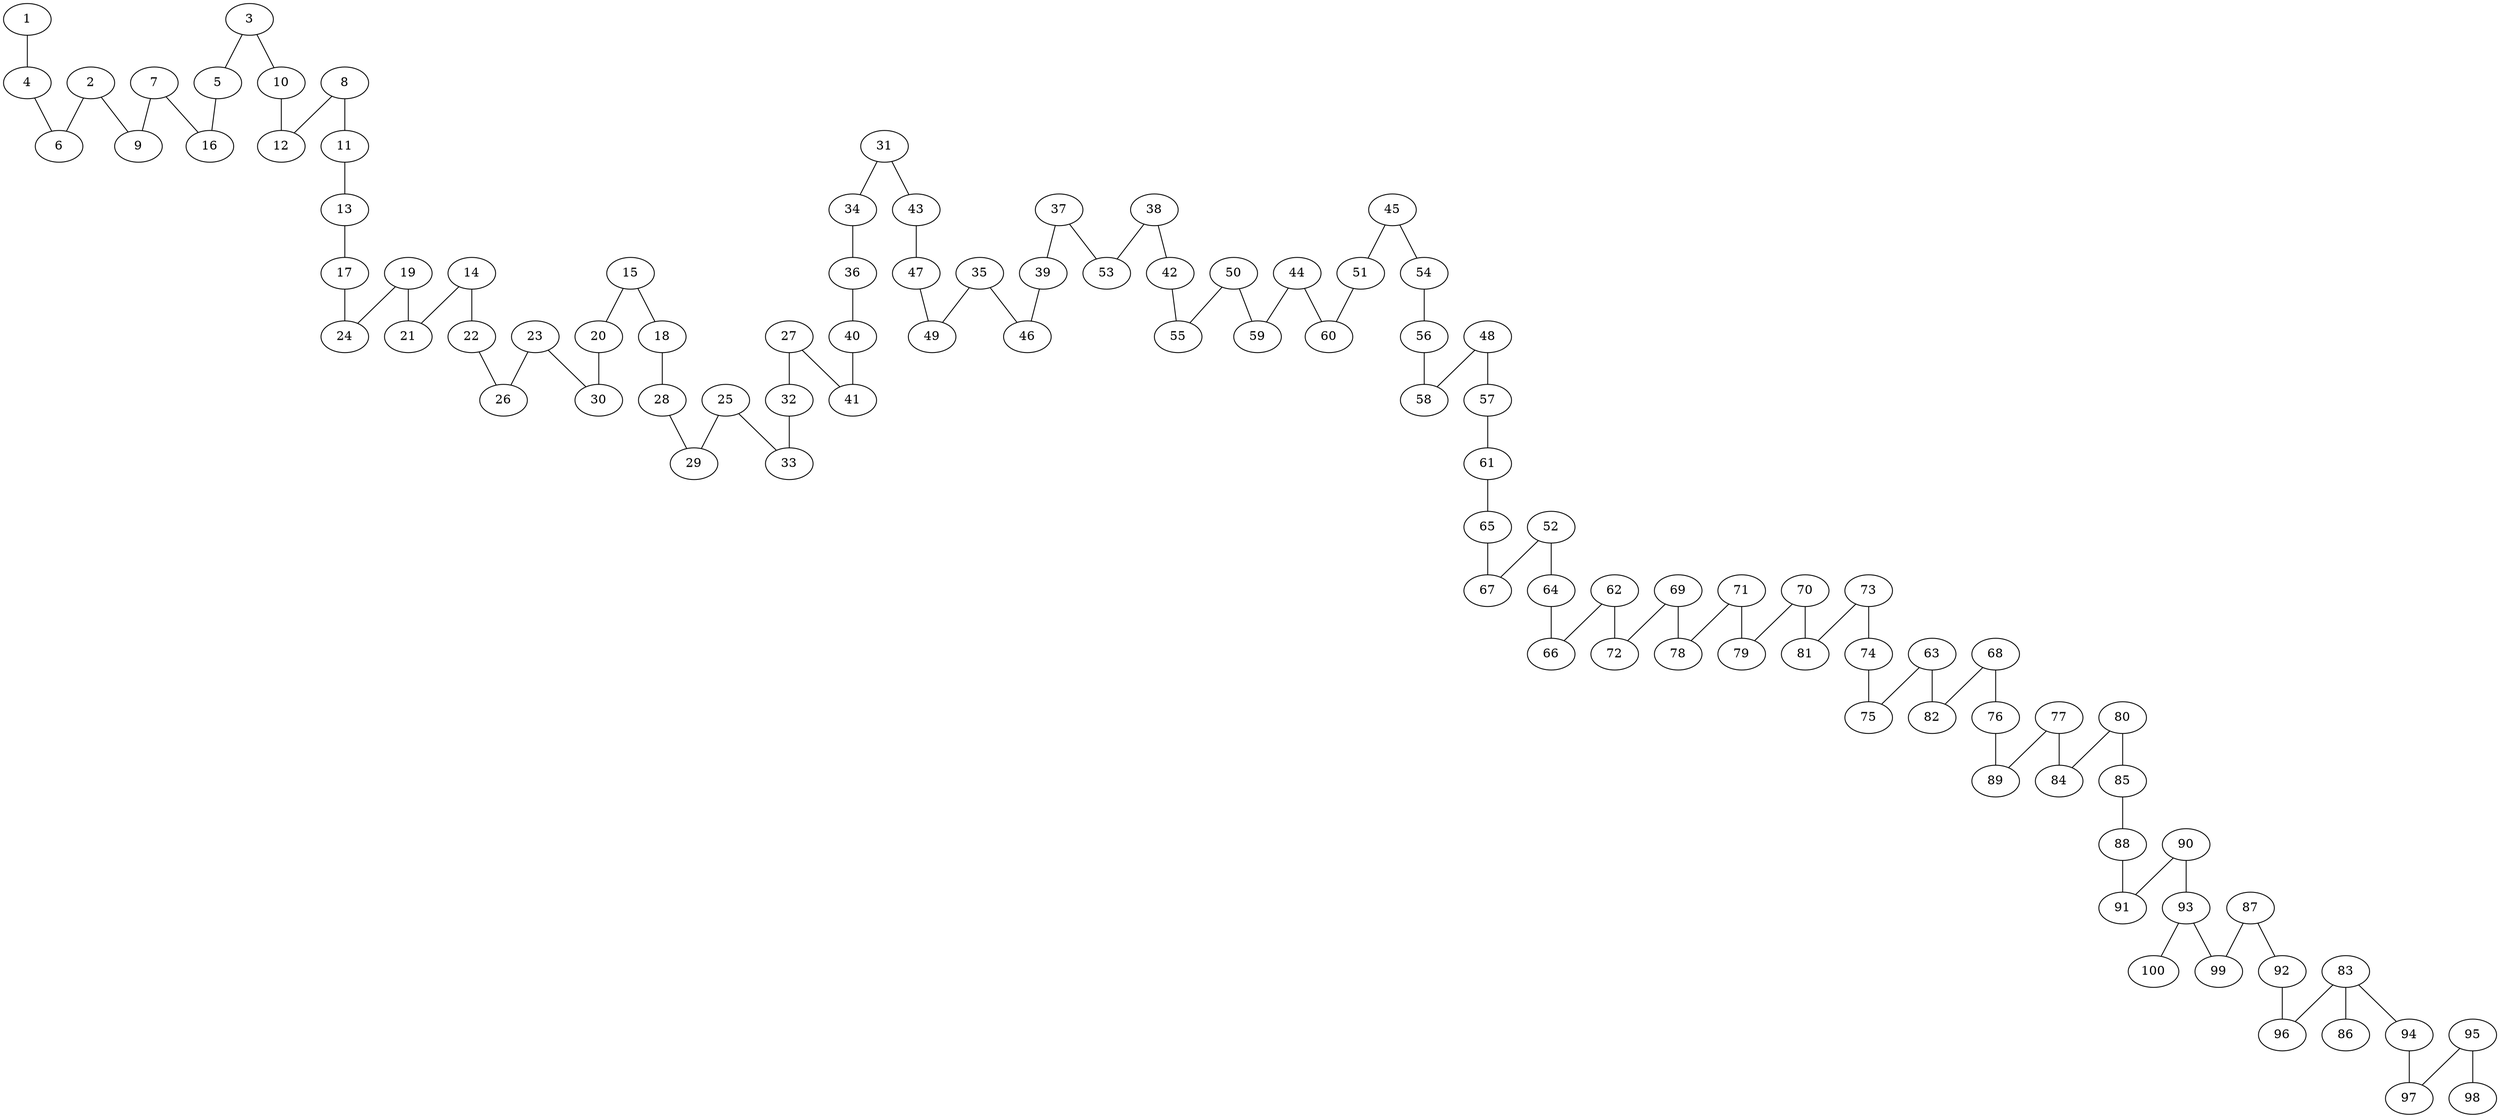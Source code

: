 graph arbol_DFS_R_G_1 {
    1;
    4;
    6;
    2;
    9;
    7;
    16;
    5;
    3;
    10;
    12;
    8;
    11;
    13;
    17;
    24;
    19;
    21;
    14;
    22;
    26;
    23;
    30;
    20;
    15;
    18;
    28;
    29;
    25;
    33;
    32;
    27;
    41;
    40;
    36;
    34;
    31;
    43;
    47;
    49;
    35;
    46;
    39;
    37;
    53;
    38;
    42;
    55;
    50;
    59;
    44;
    60;
    51;
    45;
    54;
    56;
    58;
    48;
    57;
    61;
    65;
    67;
    52;
    64;
    66;
    62;
    72;
    69;
    78;
    71;
    79;
    70;
    81;
    73;
    74;
    75;
    63;
    82;
    68;
    76;
    89;
    77;
    84;
    80;
    85;
    88;
    91;
    90;
    93;
    99;
    87;
    92;
    96;
    83;
    86;
    94;
    97;
    95;
    98;
    100;
    1 -- 4;
    4 -- 6;
    2 -- 6;
    2 -- 9;
    7 -- 9;
    7 -- 16;
    5 -- 16;
    3 -- 5;
    3 -- 10;
    10 -- 12;
    8 -- 12;
    8 -- 11;
    11 -- 13;
    13 -- 17;
    17 -- 24;
    19 -- 24;
    19 -- 21;
    14 -- 21;
    14 -- 22;
    22 -- 26;
    23 -- 26;
    23 -- 30;
    20 -- 30;
    15 -- 20;
    15 -- 18;
    18 -- 28;
    28 -- 29;
    25 -- 29;
    25 -- 33;
    32 -- 33;
    27 -- 32;
    27 -- 41;
    40 -- 41;
    36 -- 40;
    34 -- 36;
    31 -- 34;
    31 -- 43;
    43 -- 47;
    47 -- 49;
    35 -- 49;
    35 -- 46;
    39 -- 46;
    37 -- 39;
    37 -- 53;
    38 -- 53;
    38 -- 42;
    42 -- 55;
    50 -- 55;
    50 -- 59;
    44 -- 59;
    44 -- 60;
    51 -- 60;
    45 -- 51;
    45 -- 54;
    54 -- 56;
    56 -- 58;
    48 -- 58;
    48 -- 57;
    57 -- 61;
    61 -- 65;
    65 -- 67;
    52 -- 67;
    52 -- 64;
    64 -- 66;
    62 -- 66;
    62 -- 72;
    69 -- 72;
    69 -- 78;
    71 -- 78;
    71 -- 79;
    70 -- 79;
    70 -- 81;
    73 -- 81;
    73 -- 74;
    74 -- 75;
    63 -- 75;
    63 -- 82;
    68 -- 82;
    68 -- 76;
    76 -- 89;
    77 -- 89;
    77 -- 84;
    80 -- 84;
    80 -- 85;
    85 -- 88;
    88 -- 91;
    90 -- 91;
    90 -- 93;
    93 -- 99;
    87 -- 99;
    87 -- 92;
    92 -- 96;
    83 -- 96;
    83 -- 86;
    83 -- 94;
    94 -- 97;
    95 -- 97;
    95 -- 98;
    93 -- 100;
}